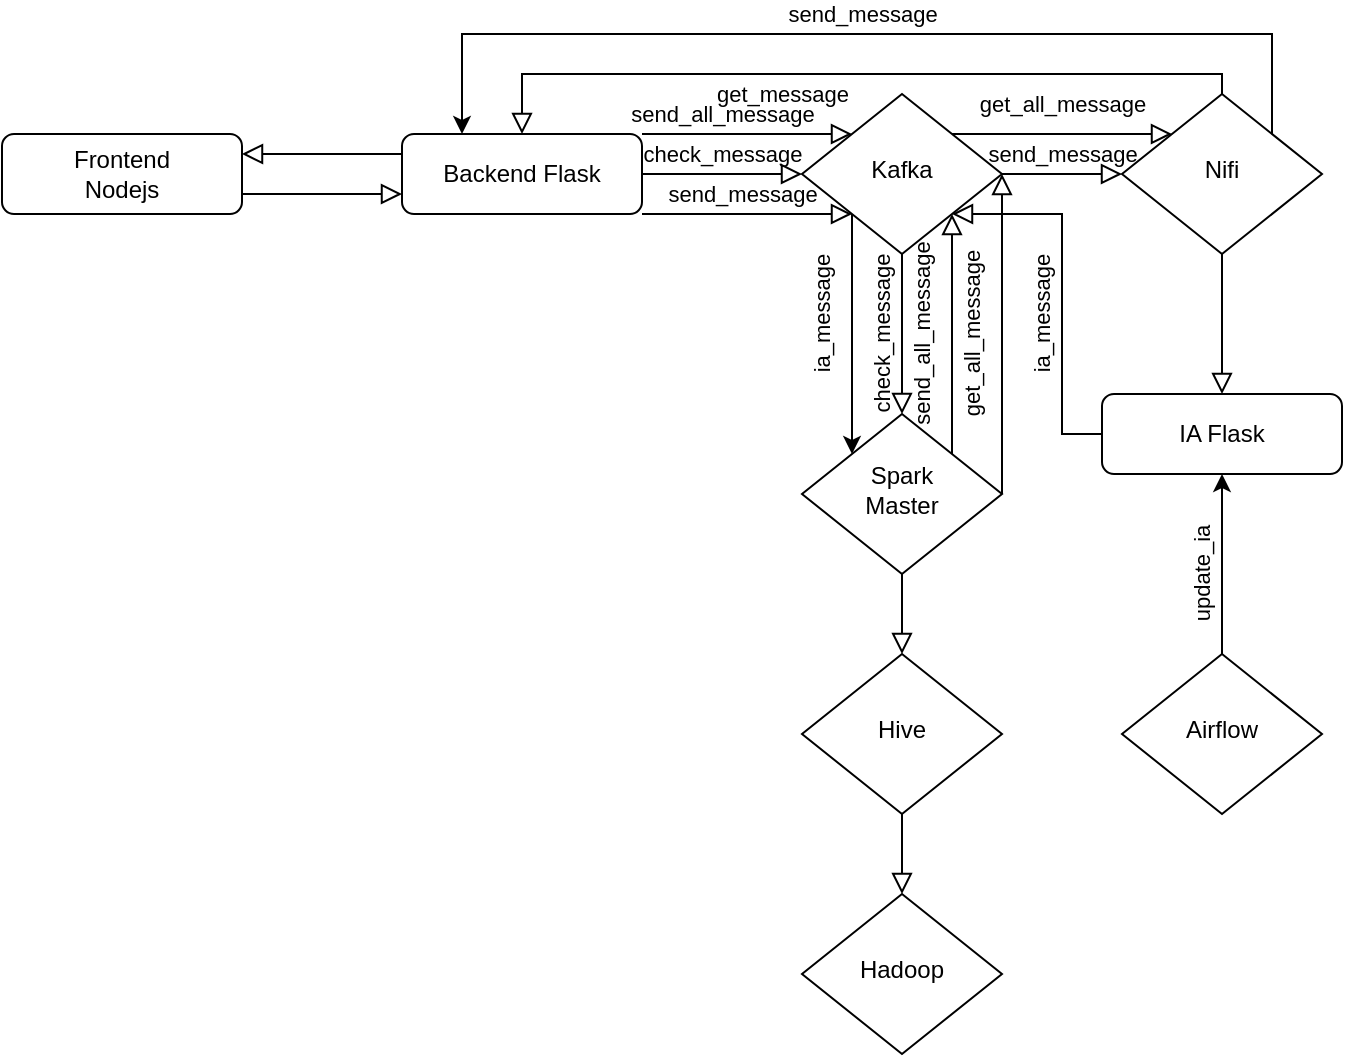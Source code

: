 <mxfile version="26.2.9">
  <diagram id="C5RBs43oDa-KdzZeNtuy" name="Page-1">
    <mxGraphModel dx="1003" dy="1743" grid="1" gridSize="10" guides="1" tooltips="1" connect="1" arrows="1" fold="1" page="1" pageScale="1" pageWidth="827" pageHeight="1169" math="0" shadow="0">
      <root>
        <mxCell id="WIyWlLk6GJQsqaUBKTNV-0" />
        <mxCell id="WIyWlLk6GJQsqaUBKTNV-1" parent="WIyWlLk6GJQsqaUBKTNV-0" />
        <mxCell id="WIyWlLk6GJQsqaUBKTNV-2" value="" style="rounded=0;html=1;jettySize=auto;orthogonalLoop=1;fontSize=11;endArrow=block;endFill=0;endSize=8;strokeWidth=1;shadow=0;labelBackgroundColor=none;edgeStyle=orthogonalEdgeStyle;entryX=0;entryY=0.75;entryDx=0;entryDy=0;exitX=1;exitY=0.75;exitDx=0;exitDy=0;" parent="WIyWlLk6GJQsqaUBKTNV-1" source="WIyWlLk6GJQsqaUBKTNV-3" target="gpm00dL7AFckw44W11zW-0" edge="1">
          <mxGeometry relative="1" as="geometry" />
        </mxCell>
        <mxCell id="WIyWlLk6GJQsqaUBKTNV-3" value="Frontend&lt;div&gt;Nodejs&lt;/div&gt;" style="rounded=1;whiteSpace=wrap;html=1;fontSize=12;glass=0;strokeWidth=1;shadow=0;" parent="WIyWlLk6GJQsqaUBKTNV-1" vertex="1">
          <mxGeometry x="40" y="40" width="120" height="40" as="geometry" />
        </mxCell>
        <mxCell id="gpm00dL7AFckw44W11zW-26" value="ia_message" style="edgeStyle=orthogonalEdgeStyle;rounded=0;orthogonalLoop=1;jettySize=auto;html=1;entryX=0;entryY=0;entryDx=0;entryDy=0;exitX=0;exitY=1;exitDx=0;exitDy=0;horizontal=0;" edge="1" parent="WIyWlLk6GJQsqaUBKTNV-1" source="WIyWlLk6GJQsqaUBKTNV-6" target="WIyWlLk6GJQsqaUBKTNV-10">
          <mxGeometry x="-0.167" y="-15" relative="1" as="geometry">
            <mxPoint as="offset" />
          </mxGeometry>
        </mxCell>
        <mxCell id="WIyWlLk6GJQsqaUBKTNV-6" value="Kafka" style="rhombus;whiteSpace=wrap;html=1;shadow=0;fontFamily=Helvetica;fontSize=12;align=center;strokeWidth=1;spacing=6;spacingTop=-4;" parent="WIyWlLk6GJQsqaUBKTNV-1" vertex="1">
          <mxGeometry x="440" y="20" width="100" height="80" as="geometry" />
        </mxCell>
        <mxCell id="WIyWlLk6GJQsqaUBKTNV-7" value="IA Flask" style="rounded=1;whiteSpace=wrap;html=1;fontSize=12;glass=0;strokeWidth=1;shadow=0;" parent="WIyWlLk6GJQsqaUBKTNV-1" vertex="1">
          <mxGeometry x="590" y="170" width="120" height="40" as="geometry" />
        </mxCell>
        <mxCell id="WIyWlLk6GJQsqaUBKTNV-9" value="" style="edgeStyle=orthogonalEdgeStyle;rounded=0;html=1;jettySize=auto;orthogonalLoop=1;fontSize=11;endArrow=block;endFill=0;endSize=8;strokeWidth=1;shadow=0;labelBackgroundColor=none;exitX=0.5;exitY=1;exitDx=0;exitDy=0;entryX=0.5;entryY=0;entryDx=0;entryDy=0;" parent="WIyWlLk6GJQsqaUBKTNV-1" source="WIyWlLk6GJQsqaUBKTNV-10" target="gpm00dL7AFckw44W11zW-13" edge="1">
          <mxGeometry y="10" relative="1" as="geometry">
            <mxPoint as="offset" />
            <mxPoint x="380" y="310" as="targetPoint" />
          </mxGeometry>
        </mxCell>
        <mxCell id="WIyWlLk6GJQsqaUBKTNV-10" value="Spark&lt;div&gt;Master&lt;/div&gt;" style="rhombus;whiteSpace=wrap;html=1;shadow=0;fontFamily=Helvetica;fontSize=12;align=center;strokeWidth=1;spacing=6;spacingTop=-4;" parent="WIyWlLk6GJQsqaUBKTNV-1" vertex="1">
          <mxGeometry x="440" y="180" width="100" height="80" as="geometry" />
        </mxCell>
        <mxCell id="gpm00dL7AFckw44W11zW-1" value="" style="rounded=0;html=1;jettySize=auto;orthogonalLoop=1;fontSize=11;endArrow=block;endFill=0;endSize=8;strokeWidth=1;shadow=0;labelBackgroundColor=none;edgeStyle=orthogonalEdgeStyle;entryX=1;entryY=0.25;entryDx=0;entryDy=0;exitX=0;exitY=0.25;exitDx=0;exitDy=0;" edge="1" parent="WIyWlLk6GJQsqaUBKTNV-1" source="gpm00dL7AFckw44W11zW-0" target="WIyWlLk6GJQsqaUBKTNV-3">
          <mxGeometry relative="1" as="geometry">
            <mxPoint x="140" y="80" as="sourcePoint" />
            <mxPoint x="210" y="80" as="targetPoint" />
          </mxGeometry>
        </mxCell>
        <mxCell id="gpm00dL7AFckw44W11zW-2" value="send_all_message" style="rounded=0;html=1;jettySize=auto;orthogonalLoop=1;fontSize=11;endArrow=block;endFill=0;endSize=8;strokeWidth=1;shadow=0;labelBackgroundColor=none;edgeStyle=orthogonalEdgeStyle;entryX=0;entryY=0;entryDx=0;entryDy=0;exitX=1;exitY=0;exitDx=0;exitDy=0;" edge="1" parent="WIyWlLk6GJQsqaUBKTNV-1" source="gpm00dL7AFckw44W11zW-0" target="WIyWlLk6GJQsqaUBKTNV-6">
          <mxGeometry x="-0.238" y="10" relative="1" as="geometry">
            <mxPoint as="offset" />
            <mxPoint x="410" y="30" as="sourcePoint" />
            <mxPoint x="220" y="290" as="targetPoint" />
            <Array as="points">
              <mxPoint x="380" y="40" />
              <mxPoint x="380" y="40" />
            </Array>
          </mxGeometry>
        </mxCell>
        <mxCell id="gpm00dL7AFckw44W11zW-0" value="Backend Flask" style="rounded=1;whiteSpace=wrap;html=1;fontSize=12;glass=0;strokeWidth=1;shadow=0;" vertex="1" parent="WIyWlLk6GJQsqaUBKTNV-1">
          <mxGeometry x="240" y="40" width="120" height="40" as="geometry" />
        </mxCell>
        <mxCell id="gpm00dL7AFckw44W11zW-3" value="ia_message" style="edgeStyle=orthogonalEdgeStyle;rounded=0;html=1;jettySize=auto;orthogonalLoop=1;fontSize=11;endArrow=block;endFill=0;endSize=8;strokeWidth=1;shadow=0;labelBackgroundColor=none;exitX=0;exitY=0.5;exitDx=0;exitDy=0;entryX=1;entryY=1;entryDx=0;entryDy=0;horizontal=0;" edge="1" parent="WIyWlLk6GJQsqaUBKTNV-1" source="WIyWlLk6GJQsqaUBKTNV-7" target="WIyWlLk6GJQsqaUBKTNV-6">
          <mxGeometry x="-0.135" y="10" relative="1" as="geometry">
            <mxPoint as="offset" />
            <mxPoint x="550" y="70" as="sourcePoint" />
            <mxPoint x="650" y="70" as="targetPoint" />
            <Array as="points">
              <mxPoint x="570" y="190" />
              <mxPoint x="570" y="80" />
            </Array>
          </mxGeometry>
        </mxCell>
        <mxCell id="gpm00dL7AFckw44W11zW-5" value="send_all_message" style="rounded=0;html=1;jettySize=auto;orthogonalLoop=1;fontSize=11;endArrow=block;endFill=0;endSize=8;strokeWidth=1;shadow=0;labelBackgroundColor=none;edgeStyle=orthogonalEdgeStyle;exitX=1;exitY=0;exitDx=0;exitDy=0;horizontal=0;entryX=1;entryY=1;entryDx=0;entryDy=0;" edge="1" parent="WIyWlLk6GJQsqaUBKTNV-1" source="WIyWlLk6GJQsqaUBKTNV-10" target="WIyWlLk6GJQsqaUBKTNV-6">
          <mxGeometry y="15" relative="1" as="geometry">
            <mxPoint as="offset" />
            <mxPoint x="520" y="80" as="sourcePoint" />
            <mxPoint x="530" y="120" as="targetPoint" />
          </mxGeometry>
        </mxCell>
        <mxCell id="gpm00dL7AFckw44W11zW-6" value="check_message" style="rounded=0;html=1;jettySize=auto;orthogonalLoop=1;fontSize=11;endArrow=block;endFill=0;endSize=8;strokeWidth=1;shadow=0;labelBackgroundColor=none;edgeStyle=orthogonalEdgeStyle;exitX=0.5;exitY=1;exitDx=0;exitDy=0;entryX=0.5;entryY=0;entryDx=0;entryDy=0;horizontal=0;" edge="1" parent="WIyWlLk6GJQsqaUBKTNV-1" source="WIyWlLk6GJQsqaUBKTNV-6" target="WIyWlLk6GJQsqaUBKTNV-10">
          <mxGeometry y="-10" relative="1" as="geometry">
            <mxPoint as="offset" />
            <mxPoint x="525" y="90" as="sourcePoint" />
            <mxPoint x="525" y="210" as="targetPoint" />
          </mxGeometry>
        </mxCell>
        <mxCell id="gpm00dL7AFckw44W11zW-9" value="send_message" style="edgeStyle=orthogonalEdgeStyle;rounded=0;html=1;jettySize=auto;orthogonalLoop=1;fontSize=11;endArrow=block;endFill=0;endSize=8;strokeWidth=1;shadow=0;labelBackgroundColor=none;exitX=1;exitY=0.5;exitDx=0;exitDy=0;entryX=0;entryY=0.5;entryDx=0;entryDy=0;" edge="1" parent="WIyWlLk6GJQsqaUBKTNV-1" source="WIyWlLk6GJQsqaUBKTNV-6" target="gpm00dL7AFckw44W11zW-8">
          <mxGeometry y="10" relative="1" as="geometry">
            <mxPoint as="offset" />
            <mxPoint x="515" y="40" as="sourcePoint" />
            <mxPoint x="707" y="50" as="targetPoint" />
          </mxGeometry>
        </mxCell>
        <mxCell id="gpm00dL7AFckw44W11zW-23" value="send_message" style="edgeStyle=orthogonalEdgeStyle;rounded=0;orthogonalLoop=1;jettySize=auto;html=1;entryX=0.25;entryY=0;entryDx=0;entryDy=0;exitX=1;exitY=0;exitDx=0;exitDy=0;" edge="1" parent="WIyWlLk6GJQsqaUBKTNV-1" source="gpm00dL7AFckw44W11zW-8" target="gpm00dL7AFckw44W11zW-0">
          <mxGeometry x="0.01" y="-10" relative="1" as="geometry">
            <Array as="points">
              <mxPoint x="675" y="-10" />
              <mxPoint x="270" y="-10" />
            </Array>
            <mxPoint as="offset" />
          </mxGeometry>
        </mxCell>
        <mxCell id="gpm00dL7AFckw44W11zW-8" value="Nifi" style="rhombus;whiteSpace=wrap;html=1;shadow=0;fontFamily=Helvetica;fontSize=12;align=center;strokeWidth=1;spacing=6;spacingTop=-4;" vertex="1" parent="WIyWlLk6GJQsqaUBKTNV-1">
          <mxGeometry x="600" y="20" width="100" height="80" as="geometry" />
        </mxCell>
        <mxCell id="gpm00dL7AFckw44W11zW-10" value="" style="edgeStyle=orthogonalEdgeStyle;rounded=0;html=1;jettySize=auto;orthogonalLoop=1;fontSize=11;endArrow=block;endFill=0;endSize=8;strokeWidth=1;shadow=0;labelBackgroundColor=none;exitX=0.5;exitY=1;exitDx=0;exitDy=0;entryX=0.5;entryY=0;entryDx=0;entryDy=0;" edge="1" parent="WIyWlLk6GJQsqaUBKTNV-1" source="gpm00dL7AFckw44W11zW-8" target="WIyWlLk6GJQsqaUBKTNV-7">
          <mxGeometry y="10" relative="1" as="geometry">
            <mxPoint as="offset" />
            <mxPoint x="550" y="70" as="sourcePoint" />
            <mxPoint x="610" y="70" as="targetPoint" />
          </mxGeometry>
        </mxCell>
        <mxCell id="gpm00dL7AFckw44W11zW-12" value="Hadoop" style="rhombus;whiteSpace=wrap;html=1;shadow=0;fontFamily=Helvetica;fontSize=12;align=center;strokeWidth=1;spacing=6;spacingTop=-4;" vertex="1" parent="WIyWlLk6GJQsqaUBKTNV-1">
          <mxGeometry x="440" y="420" width="100" height="80" as="geometry" />
        </mxCell>
        <mxCell id="gpm00dL7AFckw44W11zW-13" value="Hive" style="rhombus;whiteSpace=wrap;html=1;shadow=0;fontFamily=Helvetica;fontSize=12;align=center;strokeWidth=1;spacing=6;spacingTop=-4;" vertex="1" parent="WIyWlLk6GJQsqaUBKTNV-1">
          <mxGeometry x="440" y="300" width="100" height="80" as="geometry" />
        </mxCell>
        <mxCell id="gpm00dL7AFckw44W11zW-14" value="" style="edgeStyle=orthogonalEdgeStyle;rounded=0;html=1;jettySize=auto;orthogonalLoop=1;fontSize=11;endArrow=block;endFill=0;endSize=8;strokeWidth=1;shadow=0;labelBackgroundColor=none;exitX=0.5;exitY=1;exitDx=0;exitDy=0;entryX=0.5;entryY=0;entryDx=0;entryDy=0;" edge="1" parent="WIyWlLk6GJQsqaUBKTNV-1" source="gpm00dL7AFckw44W11zW-13" target="gpm00dL7AFckw44W11zW-12">
          <mxGeometry y="10" relative="1" as="geometry">
            <mxPoint as="offset" />
            <mxPoint x="500" y="270" as="sourcePoint" />
            <mxPoint x="500" y="310" as="targetPoint" />
          </mxGeometry>
        </mxCell>
        <mxCell id="gpm00dL7AFckw44W11zW-16" value="update_ia" style="edgeStyle=orthogonalEdgeStyle;rounded=0;orthogonalLoop=1;jettySize=auto;html=1;entryX=0.5;entryY=1;entryDx=0;entryDy=0;horizontal=0;" edge="1" parent="WIyWlLk6GJQsqaUBKTNV-1" source="gpm00dL7AFckw44W11zW-15" target="WIyWlLk6GJQsqaUBKTNV-7">
          <mxGeometry x="-0.111" y="10" relative="1" as="geometry">
            <mxPoint as="offset" />
          </mxGeometry>
        </mxCell>
        <mxCell id="gpm00dL7AFckw44W11zW-15" value="Airflow" style="rhombus;whiteSpace=wrap;html=1;shadow=0;fontFamily=Helvetica;fontSize=12;align=center;strokeWidth=1;spacing=6;spacingTop=-4;" vertex="1" parent="WIyWlLk6GJQsqaUBKTNV-1">
          <mxGeometry x="600" y="300" width="100" height="80" as="geometry" />
        </mxCell>
        <mxCell id="gpm00dL7AFckw44W11zW-18" value="get_all_message" style="rounded=0;html=1;jettySize=auto;orthogonalLoop=1;fontSize=11;endArrow=block;endFill=0;endSize=8;strokeWidth=1;shadow=0;labelBackgroundColor=none;edgeStyle=orthogonalEdgeStyle;exitX=1;exitY=0;exitDx=0;exitDy=0;horizontal=0;entryX=1;entryY=0.5;entryDx=0;entryDy=0;" edge="1" parent="WIyWlLk6GJQsqaUBKTNV-1" target="WIyWlLk6GJQsqaUBKTNV-6">
          <mxGeometry y="15" relative="1" as="geometry">
            <mxPoint as="offset" />
            <mxPoint x="540" y="220" as="sourcePoint" />
            <mxPoint x="540" y="100" as="targetPoint" />
            <Array as="points">
              <mxPoint x="540" y="160" />
              <mxPoint x="540" y="160" />
            </Array>
          </mxGeometry>
        </mxCell>
        <mxCell id="gpm00dL7AFckw44W11zW-20" value="get_message" style="edgeStyle=orthogonalEdgeStyle;rounded=0;html=1;jettySize=auto;orthogonalLoop=1;fontSize=11;endArrow=block;endFill=0;endSize=8;strokeWidth=1;shadow=0;labelBackgroundColor=none;exitX=0.5;exitY=0;exitDx=0;exitDy=0;entryX=0.5;entryY=0;entryDx=0;entryDy=0;" edge="1" parent="WIyWlLk6GJQsqaUBKTNV-1" source="gpm00dL7AFckw44W11zW-8" target="gpm00dL7AFckw44W11zW-0">
          <mxGeometry x="0.179" y="10" relative="1" as="geometry">
            <mxPoint as="offset" />
            <mxPoint x="550" y="70" as="sourcePoint" />
            <mxPoint x="610" y="70" as="targetPoint" />
            <Array as="points">
              <mxPoint x="650" y="10" />
              <mxPoint x="300" y="10" />
            </Array>
          </mxGeometry>
        </mxCell>
        <mxCell id="gpm00dL7AFckw44W11zW-21" value="get_all_message" style="rounded=0;html=1;jettySize=auto;orthogonalLoop=1;fontSize=11;endArrow=block;endFill=0;endSize=8;strokeWidth=1;shadow=0;labelBackgroundColor=none;edgeStyle=orthogonalEdgeStyle;exitX=1;exitY=0;exitDx=0;exitDy=0;horizontal=1;entryX=0;entryY=0;entryDx=0;entryDy=0;" edge="1" parent="WIyWlLk6GJQsqaUBKTNV-1" source="WIyWlLk6GJQsqaUBKTNV-6" target="gpm00dL7AFckw44W11zW-8">
          <mxGeometry y="15" relative="1" as="geometry">
            <mxPoint as="offset" />
            <mxPoint x="550" y="230" as="sourcePoint" />
            <mxPoint x="525" y="90" as="targetPoint" />
            <Array as="points">
              <mxPoint x="580" y="40" />
              <mxPoint x="580" y="40" />
            </Array>
          </mxGeometry>
        </mxCell>
        <mxCell id="gpm00dL7AFckw44W11zW-24" value="send_message" style="rounded=0;html=1;jettySize=auto;orthogonalLoop=1;fontSize=11;endArrow=block;endFill=0;endSize=8;strokeWidth=1;shadow=0;labelBackgroundColor=none;edgeStyle=orthogonalEdgeStyle;entryX=0;entryY=1;entryDx=0;entryDy=0;exitX=1;exitY=1;exitDx=0;exitDy=0;" edge="1" parent="WIyWlLk6GJQsqaUBKTNV-1" source="gpm00dL7AFckw44W11zW-0" target="WIyWlLk6GJQsqaUBKTNV-6">
          <mxGeometry x="-0.048" y="10" relative="1" as="geometry">
            <mxPoint as="offset" />
            <mxPoint x="360" y="79.49" as="sourcePoint" />
            <mxPoint x="465" y="79.49" as="targetPoint" />
            <Array as="points">
              <mxPoint x="380" y="80" />
              <mxPoint x="380" y="80" />
            </Array>
          </mxGeometry>
        </mxCell>
        <mxCell id="gpm00dL7AFckw44W11zW-27" value="check_message" style="rounded=0;html=1;jettySize=auto;orthogonalLoop=1;fontSize=11;endArrow=block;endFill=0;endSize=8;strokeWidth=1;shadow=0;labelBackgroundColor=none;edgeStyle=orthogonalEdgeStyle;entryX=0;entryY=0.5;entryDx=0;entryDy=0;exitX=1;exitY=0.5;exitDx=0;exitDy=0;" edge="1" parent="WIyWlLk6GJQsqaUBKTNV-1" source="gpm00dL7AFckw44W11zW-0" target="WIyWlLk6GJQsqaUBKTNV-6">
          <mxGeometry y="10" relative="1" as="geometry">
            <mxPoint as="offset" />
            <mxPoint x="370" y="90" as="sourcePoint" />
            <mxPoint x="475" y="90" as="targetPoint" />
            <Array as="points">
              <mxPoint x="400" y="60" />
              <mxPoint x="400" y="60" />
            </Array>
          </mxGeometry>
        </mxCell>
      </root>
    </mxGraphModel>
  </diagram>
</mxfile>
